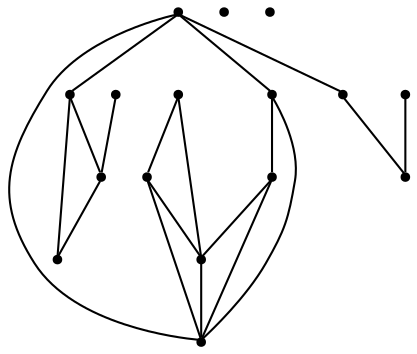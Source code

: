 graph {
  node [shape=point,comment="{\"directed\":false,\"doi\":\"10.1007/3-540-37623-2_27\",\"figure\":\"1\"}"]

  v0 [pos="1354.6195476204502,666.634273529053"]
  v1 [pos="1287.2966090509894,578.676001230876"]
  v2 [pos="1318.7162270247245,776.1300722757978"]
  v3 [pos="1216.3858690726506,818.3175722757978"]
  v4 [pos="1180.4825484769249,567.0093854268395"]
  v5 [pos="1119.4477046249635,762.6677513122561"]
  v6 [pos="773.8698030901065,627.1427472432457"]
  v7 [pos="985.7019252555829,1057.0550600687666"]
  v8 [pos="883.3756366915602,917.042700449626"]
  v9 [pos="821.4408222384352,999.6136029561363"]
  v10 [pos="883.3756366915602,1087.5718752543135"]
  v11 [pos="773.8698030901065,481.74657821655296"]
  v12 [pos="587.1691088045832,367.7593549092612"]
  v13 [pos="701.1630323370205,554.4468243916832"]
  v14 [pos="546.7736924740111,218.7717755635581"]
  v15 [pos="438.1636329172935,327.3716290791831"]

  v0 -- v1 [id="-1",pos="1354.6195476204502,666.634273529053 1287.2966090509894,578.676001230876 1287.2966090509894,578.676001230876 1287.2966090509894,578.676001230876"]
  v14 -- v12 [id="-4",pos="546.7736924740111,218.7717755635581 587.1691088045832,367.7593549092612 587.1691088045832,367.7593549092612 587.1691088045832,367.7593549092612"]
  v12 -- v13 [id="-6",pos="587.1691088045832,367.7593549092612 701.1630323370205,554.4468243916832 701.1630323370205,554.4468243916832 701.1630323370205,554.4468243916832"]
  v13 -- v11 [id="-7",pos="701.1630323370205,554.4468243916832 773.8698030901065,481.74657821655296 773.8698030901065,481.74657821655296 773.8698030901065,481.74657821655296"]
  v11 -- v12 [id="-8",pos="773.8698030901065,481.74657821655296 587.1691088045832,367.7593549092612 587.1691088045832,367.7593549092612 587.1691088045832,367.7593549092612"]
  v6 -- v11 [id="-9",pos="773.8698030901065,627.1427472432457 773.8698030901065,481.74657821655296 773.8698030901065,481.74657821655296 773.8698030901065,481.74657821655296"]
  v6 -- v8 [id="-10",pos="773.8698030901065,627.1427472432457 883.3756366915602,917.042700449626 883.3756366915602,917.042700449626 883.3756366915602,917.042700449626"]
  v6 -- v5 [id="-11",pos="773.8698030901065,627.1427472432457 1119.4477046249635,762.6677513122561 1119.4477046249635,762.6677513122561 1119.4477046249635,762.6677513122561"]
  v8 -- v9 [id="-16",pos="883.3756366915602,917.042700449626 821.4408222384352,999.6136029561363 821.4408222384352,999.6136029561363 821.4408222384352,999.6136029561363"]
  v5 -- v3 [id="-22",pos="1119.4477046249635,762.6677513122561 1216.3858690726506,818.3175722757978 1216.3858690726506,818.3175722757978 1216.3858690726506,818.3175722757978"]
  v4 -- v1 [id="-23",pos="1180.4825484769249,567.0093854268395 1287.2966090509894,578.676001230876 1287.2966090509894,578.676001230876 1287.2966090509894,578.676001230876"]
  v3 -- v2 [id="-25",pos="1216.3858690726506,818.3175722757978 1318.7162270247245,776.1300722757978 1318.7162270247245,776.1300722757978 1318.7162270247245,776.1300722757978"]
  v1 -- v2 [id="-26",pos="1287.2966090509894,578.676001230876 1318.7162270247245,776.1300722757978 1318.7162270247245,776.1300722757978 1318.7162270247245,776.1300722757978"]
  v6 -- v4 [id="-12",pos="773.8698030901065,627.1427472432457 1180.4825484769249,567.0093854268395 1180.4825484769249,567.0093854268395 1180.4825484769249,567.0093854268395"]
  v10 -- v9 [id="-14",pos="883.3756366915602,1087.5718752543135 821.4408222384352,999.6136029561363 821.4408222384352,999.6136029561363 821.4408222384352,999.6136029561363"]
  v5 -- v4 [id="-21",pos="1119.4477046249635,762.6677513122561 1180.4825484769249,567.0093854268395 1180.4825484769249,567.0093854268395 1180.4825484769249,567.0093854268395"]
  v3 -- v4 [id="-24",pos="1216.3858690726506,818.3175722757978 1180.4825484769249,567.0093854268395 1180.4825484769249,567.0093854268395 1180.4825484769249,567.0093854268395"]
  v2 -- v4 [id="-27",pos="1318.7162270247245,776.1300722757978 1180.4825484769249,567.0093854268395 1180.4825484769249,567.0093854268395 1180.4825484769249,567.0093854268395"]
  v2 -- v0 [id="-28",pos="1318.7162270247245,776.1300722757978 1354.6195476204502,666.634273529053 1354.6195476204502,666.634273529053 1354.6195476204502,666.634273529053"]
}